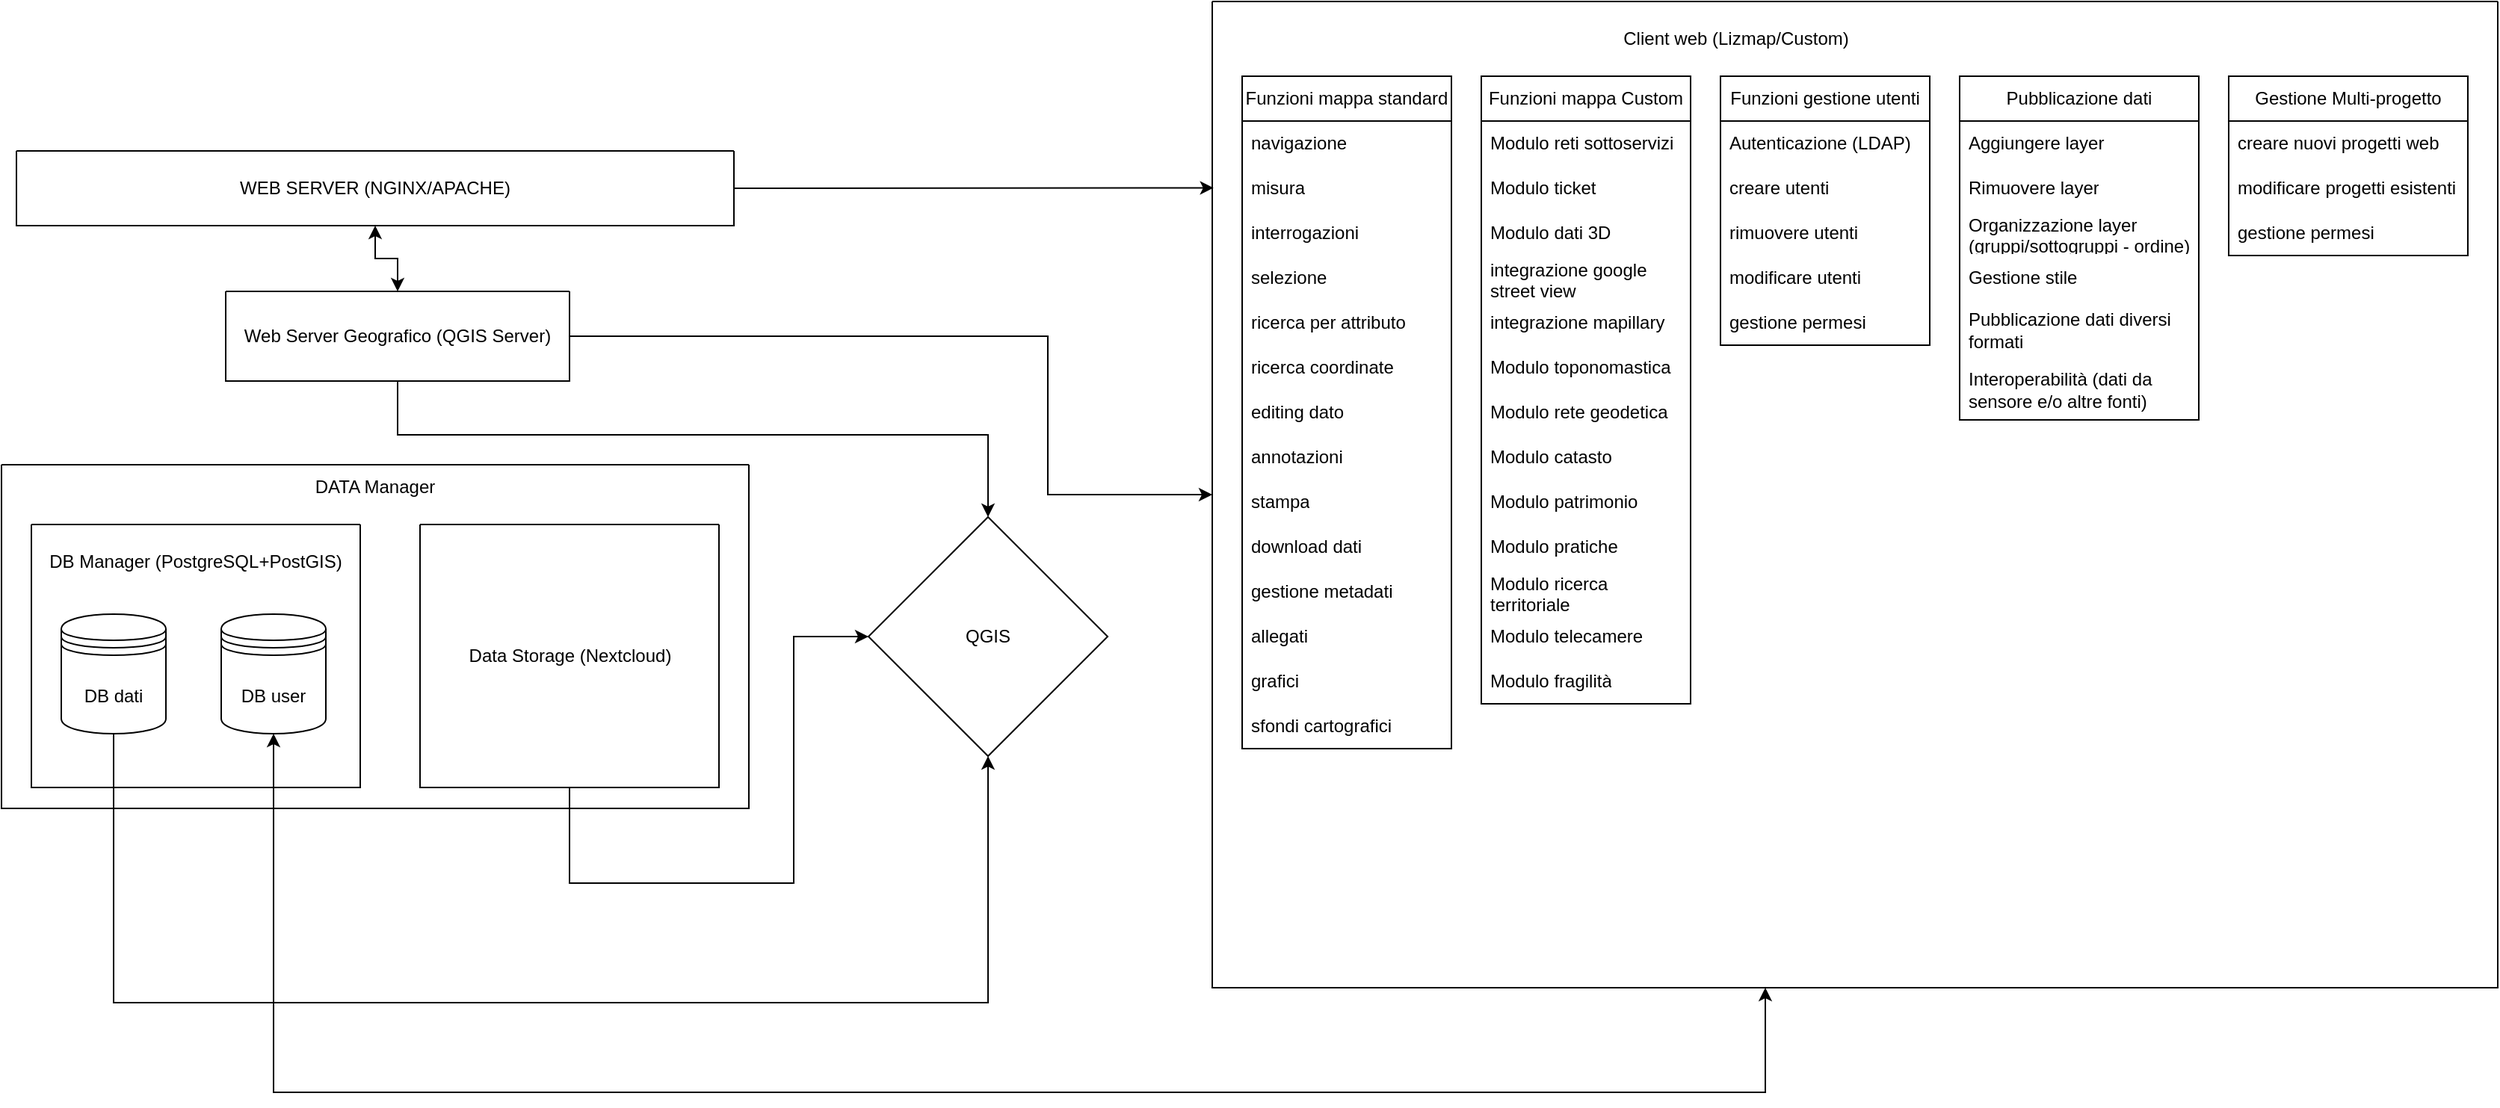 <mxfile version="24.0.2" type="github">
  <diagram name="Pagina-1" id="CSM-GVQvYuZcYAw68Tlw">
    <mxGraphModel dx="1793" dy="933" grid="1" gridSize="10" guides="1" tooltips="1" connect="1" arrows="1" fold="1" page="1" pageScale="1" pageWidth="827" pageHeight="1569" math="0" shadow="0">
      <root>
        <mxCell id="0" />
        <mxCell id="1" parent="0" />
        <mxCell id="Nl0qf8vSL4iAj1lwMg25-31" style="edgeStyle=orthogonalEdgeStyle;rounded=0;orthogonalLoop=1;jettySize=auto;html=1;exitX=0.5;exitY=1;exitDx=0;exitDy=0;entryX=0.5;entryY=0;entryDx=0;entryDy=0;startArrow=classic;startFill=1;" edge="1" parent="1" source="Nl0qf8vSL4iAj1lwMg25-1" target="Nl0qf8vSL4iAj1lwMg25-10">
          <mxGeometry relative="1" as="geometry" />
        </mxCell>
        <mxCell id="Nl0qf8vSL4iAj1lwMg25-1" value="" style="swimlane;startSize=0;" vertex="1" parent="1">
          <mxGeometry x="80" y="140" width="480" height="50" as="geometry">
            <mxRectangle x="40" y="40" width="50" height="40" as="alternateBounds" />
          </mxGeometry>
        </mxCell>
        <mxCell id="Nl0qf8vSL4iAj1lwMg25-2" value="WEB SERVER (NGINX/APACHE)" style="text;html=1;align=center;verticalAlign=middle;whiteSpace=wrap;rounded=0;" vertex="1" parent="Nl0qf8vSL4iAj1lwMg25-1">
          <mxGeometry x="10" y="10" width="460" height="30" as="geometry" />
        </mxCell>
        <mxCell id="Nl0qf8vSL4iAj1lwMg25-26" style="edgeStyle=orthogonalEdgeStyle;rounded=0;orthogonalLoop=1;jettySize=auto;html=1;exitX=0.5;exitY=1;exitDx=0;exitDy=0;entryX=0.5;entryY=0;entryDx=0;entryDy=0;" edge="1" parent="1" source="Nl0qf8vSL4iAj1lwMg25-10" target="Nl0qf8vSL4iAj1lwMg25-23">
          <mxGeometry relative="1" as="geometry">
            <Array as="points">
              <mxPoint x="335" y="330" />
              <mxPoint x="730" y="330" />
            </Array>
          </mxGeometry>
        </mxCell>
        <mxCell id="Nl0qf8vSL4iAj1lwMg25-27" style="edgeStyle=orthogonalEdgeStyle;rounded=0;orthogonalLoop=1;jettySize=auto;html=1;exitX=1;exitY=0.5;exitDx=0;exitDy=0;entryX=0;entryY=0.5;entryDx=0;entryDy=0;" edge="1" parent="1" source="Nl0qf8vSL4iAj1lwMg25-10" target="Nl0qf8vSL4iAj1lwMg25-21">
          <mxGeometry relative="1" as="geometry">
            <Array as="points">
              <mxPoint x="770" y="264" />
              <mxPoint x="770" y="370" />
            </Array>
          </mxGeometry>
        </mxCell>
        <mxCell id="Nl0qf8vSL4iAj1lwMg25-10" value="" style="swimlane;startSize=0;" vertex="1" parent="1">
          <mxGeometry x="220" y="234" width="230" height="60" as="geometry" />
        </mxCell>
        <mxCell id="Nl0qf8vSL4iAj1lwMg25-11" value="Web Server Geografico (QGIS Server)" style="text;html=1;align=center;verticalAlign=middle;whiteSpace=wrap;rounded=0;" vertex="1" parent="Nl0qf8vSL4iAj1lwMg25-10">
          <mxGeometry x="5" y="15" width="220" height="30" as="geometry" />
        </mxCell>
        <mxCell id="Nl0qf8vSL4iAj1lwMg25-19" value="" style="swimlane;startSize=0;" vertex="1" parent="1">
          <mxGeometry x="70" y="350" width="500" height="230" as="geometry" />
        </mxCell>
        <mxCell id="Nl0qf8vSL4iAj1lwMg25-18" value="" style="swimlane;startSize=0;" vertex="1" parent="Nl0qf8vSL4iAj1lwMg25-19">
          <mxGeometry x="280" y="40" width="200" height="176" as="geometry" />
        </mxCell>
        <mxCell id="Nl0qf8vSL4iAj1lwMg25-14" value="Data Storage (Nextcloud)" style="text;html=1;align=center;verticalAlign=middle;resizable=0;points=[];autosize=1;strokeColor=none;fillColor=none;" vertex="1" parent="Nl0qf8vSL4iAj1lwMg25-18">
          <mxGeometry x="20" y="73" width="160" height="30" as="geometry" />
        </mxCell>
        <mxCell id="Nl0qf8vSL4iAj1lwMg25-6" value="" style="swimlane;startSize=0;" vertex="1" parent="Nl0qf8vSL4iAj1lwMg25-19">
          <mxGeometry x="20" y="40" width="220" height="176" as="geometry" />
        </mxCell>
        <mxCell id="Nl0qf8vSL4iAj1lwMg25-3" value="" style="shape=datastore;whiteSpace=wrap;html=1;" vertex="1" parent="Nl0qf8vSL4iAj1lwMg25-6">
          <mxGeometry x="20" y="60" width="70" height="80" as="geometry" />
        </mxCell>
        <mxCell id="Nl0qf8vSL4iAj1lwMg25-4" value="DB dati" style="text;html=1;align=center;verticalAlign=middle;whiteSpace=wrap;rounded=0;" vertex="1" parent="Nl0qf8vSL4iAj1lwMg25-6">
          <mxGeometry x="25" y="100" width="60" height="30" as="geometry" />
        </mxCell>
        <mxCell id="Nl0qf8vSL4iAj1lwMg25-7" value="" style="shape=datastore;whiteSpace=wrap;html=1;" vertex="1" parent="Nl0qf8vSL4iAj1lwMg25-6">
          <mxGeometry x="127" y="60" width="70" height="80" as="geometry" />
        </mxCell>
        <mxCell id="Nl0qf8vSL4iAj1lwMg25-8" value="DB user" style="text;html=1;align=center;verticalAlign=middle;whiteSpace=wrap;rounded=0;" vertex="1" parent="Nl0qf8vSL4iAj1lwMg25-6">
          <mxGeometry x="132" y="100" width="60" height="30" as="geometry" />
        </mxCell>
        <mxCell id="Nl0qf8vSL4iAj1lwMg25-9" value="DB Manager (PostgreSQL+PostGIS)" style="text;html=1;align=center;verticalAlign=middle;whiteSpace=wrap;rounded=0;" vertex="1" parent="Nl0qf8vSL4iAj1lwMg25-6">
          <mxGeometry x="10" y="10" width="200" height="30" as="geometry" />
        </mxCell>
        <mxCell id="Nl0qf8vSL4iAj1lwMg25-20" value="DATA Manager" style="text;html=1;align=center;verticalAlign=middle;whiteSpace=wrap;rounded=0;" vertex="1" parent="Nl0qf8vSL4iAj1lwMg25-19">
          <mxGeometry x="185" width="130" height="30" as="geometry" />
        </mxCell>
        <mxCell id="Nl0qf8vSL4iAj1lwMg25-21" value="" style="swimlane;startSize=0;" vertex="1" parent="1">
          <mxGeometry x="880" y="40" width="860" height="660" as="geometry" />
        </mxCell>
        <mxCell id="Nl0qf8vSL4iAj1lwMg25-22" value="Client web (Lizmap/Custom)" style="text;html=1;align=center;verticalAlign=middle;resizable=0;points=[];autosize=1;strokeColor=none;fillColor=none;" vertex="1" parent="Nl0qf8vSL4iAj1lwMg25-21">
          <mxGeometry x="265" y="10" width="170" height="30" as="geometry" />
        </mxCell>
        <mxCell id="Nl0qf8vSL4iAj1lwMg25-32" value="Funzioni mappa standard" style="swimlane;fontStyle=0;childLayout=stackLayout;horizontal=1;startSize=30;horizontalStack=0;resizeParent=1;resizeParentMax=0;resizeLast=0;collapsible=1;marginBottom=0;whiteSpace=wrap;html=1;" vertex="1" parent="Nl0qf8vSL4iAj1lwMg25-21">
          <mxGeometry x="20" y="50" width="140" height="450" as="geometry" />
        </mxCell>
        <mxCell id="Nl0qf8vSL4iAj1lwMg25-33" value="navigazione" style="text;strokeColor=none;fillColor=none;align=left;verticalAlign=middle;spacingLeft=4;spacingRight=4;overflow=hidden;points=[[0,0.5],[1,0.5]];portConstraint=eastwest;rotatable=0;whiteSpace=wrap;html=1;" vertex="1" parent="Nl0qf8vSL4iAj1lwMg25-32">
          <mxGeometry y="30" width="140" height="30" as="geometry" />
        </mxCell>
        <mxCell id="Nl0qf8vSL4iAj1lwMg25-34" value="misura" style="text;strokeColor=none;fillColor=none;align=left;verticalAlign=middle;spacingLeft=4;spacingRight=4;overflow=hidden;points=[[0,0.5],[1,0.5]];portConstraint=eastwest;rotatable=0;whiteSpace=wrap;html=1;" vertex="1" parent="Nl0qf8vSL4iAj1lwMg25-32">
          <mxGeometry y="60" width="140" height="30" as="geometry" />
        </mxCell>
        <mxCell id="Nl0qf8vSL4iAj1lwMg25-37" value="interrogazioni" style="text;strokeColor=none;fillColor=none;align=left;verticalAlign=middle;spacingLeft=4;spacingRight=4;overflow=hidden;points=[[0,0.5],[1,0.5]];portConstraint=eastwest;rotatable=0;whiteSpace=wrap;html=1;" vertex="1" parent="Nl0qf8vSL4iAj1lwMg25-32">
          <mxGeometry y="90" width="140" height="30" as="geometry" />
        </mxCell>
        <mxCell id="Nl0qf8vSL4iAj1lwMg25-38" value="selezione" style="text;strokeColor=none;fillColor=none;align=left;verticalAlign=middle;spacingLeft=4;spacingRight=4;overflow=hidden;points=[[0,0.5],[1,0.5]];portConstraint=eastwest;rotatable=0;whiteSpace=wrap;html=1;" vertex="1" parent="Nl0qf8vSL4iAj1lwMg25-32">
          <mxGeometry y="120" width="140" height="30" as="geometry" />
        </mxCell>
        <mxCell id="Nl0qf8vSL4iAj1lwMg25-39" value="ricerca per attributo" style="text;strokeColor=none;fillColor=none;align=left;verticalAlign=middle;spacingLeft=4;spacingRight=4;overflow=hidden;points=[[0,0.5],[1,0.5]];portConstraint=eastwest;rotatable=0;whiteSpace=wrap;html=1;" vertex="1" parent="Nl0qf8vSL4iAj1lwMg25-32">
          <mxGeometry y="150" width="140" height="30" as="geometry" />
        </mxCell>
        <mxCell id="Nl0qf8vSL4iAj1lwMg25-40" value="ricerca coordinate" style="text;strokeColor=none;fillColor=none;align=left;verticalAlign=middle;spacingLeft=4;spacingRight=4;overflow=hidden;points=[[0,0.5],[1,0.5]];portConstraint=eastwest;rotatable=0;whiteSpace=wrap;html=1;" vertex="1" parent="Nl0qf8vSL4iAj1lwMg25-32">
          <mxGeometry y="180" width="140" height="30" as="geometry" />
        </mxCell>
        <mxCell id="Nl0qf8vSL4iAj1lwMg25-42" value="editing dato" style="text;strokeColor=none;fillColor=none;align=left;verticalAlign=middle;spacingLeft=4;spacingRight=4;overflow=hidden;points=[[0,0.5],[1,0.5]];portConstraint=eastwest;rotatable=0;whiteSpace=wrap;html=1;" vertex="1" parent="Nl0qf8vSL4iAj1lwMg25-32">
          <mxGeometry y="210" width="140" height="30" as="geometry" />
        </mxCell>
        <mxCell id="Nl0qf8vSL4iAj1lwMg25-43" value="annotazioni" style="text;strokeColor=none;fillColor=none;align=left;verticalAlign=middle;spacingLeft=4;spacingRight=4;overflow=hidden;points=[[0,0.5],[1,0.5]];portConstraint=eastwest;rotatable=0;whiteSpace=wrap;html=1;" vertex="1" parent="Nl0qf8vSL4iAj1lwMg25-32">
          <mxGeometry y="240" width="140" height="30" as="geometry" />
        </mxCell>
        <mxCell id="Nl0qf8vSL4iAj1lwMg25-44" value="stampa" style="text;strokeColor=none;fillColor=none;align=left;verticalAlign=middle;spacingLeft=4;spacingRight=4;overflow=hidden;points=[[0,0.5],[1,0.5]];portConstraint=eastwest;rotatable=0;whiteSpace=wrap;html=1;" vertex="1" parent="Nl0qf8vSL4iAj1lwMg25-32">
          <mxGeometry y="270" width="140" height="30" as="geometry" />
        </mxCell>
        <mxCell id="Nl0qf8vSL4iAj1lwMg25-46" value="download dati" style="text;strokeColor=none;fillColor=none;align=left;verticalAlign=middle;spacingLeft=4;spacingRight=4;overflow=hidden;points=[[0,0.5],[1,0.5]];portConstraint=eastwest;rotatable=0;whiteSpace=wrap;html=1;" vertex="1" parent="Nl0qf8vSL4iAj1lwMg25-32">
          <mxGeometry y="300" width="140" height="30" as="geometry" />
        </mxCell>
        <mxCell id="Nl0qf8vSL4iAj1lwMg25-45" value="gestione metadati" style="text;strokeColor=none;fillColor=none;align=left;verticalAlign=middle;spacingLeft=4;spacingRight=4;overflow=hidden;points=[[0,0.5],[1,0.5]];portConstraint=eastwest;rotatable=0;whiteSpace=wrap;html=1;" vertex="1" parent="Nl0qf8vSL4iAj1lwMg25-32">
          <mxGeometry y="330" width="140" height="30" as="geometry" />
        </mxCell>
        <mxCell id="Nl0qf8vSL4iAj1lwMg25-35" value="allegati" style="text;strokeColor=none;fillColor=none;align=left;verticalAlign=middle;spacingLeft=4;spacingRight=4;overflow=hidden;points=[[0,0.5],[1,0.5]];portConstraint=eastwest;rotatable=0;whiteSpace=wrap;html=1;" vertex="1" parent="Nl0qf8vSL4iAj1lwMg25-32">
          <mxGeometry y="360" width="140" height="30" as="geometry" />
        </mxCell>
        <mxCell id="Nl0qf8vSL4iAj1lwMg25-61" value="grafici" style="text;strokeColor=none;fillColor=none;align=left;verticalAlign=middle;spacingLeft=4;spacingRight=4;overflow=hidden;points=[[0,0.5],[1,0.5]];portConstraint=eastwest;rotatable=0;whiteSpace=wrap;html=1;" vertex="1" parent="Nl0qf8vSL4iAj1lwMg25-32">
          <mxGeometry y="390" width="140" height="30" as="geometry" />
        </mxCell>
        <mxCell id="Nl0qf8vSL4iAj1lwMg25-71" value="sfondi cartografici" style="text;strokeColor=none;fillColor=none;align=left;verticalAlign=middle;spacingLeft=4;spacingRight=4;overflow=hidden;points=[[0,0.5],[1,0.5]];portConstraint=eastwest;rotatable=0;whiteSpace=wrap;html=1;" vertex="1" parent="Nl0qf8vSL4iAj1lwMg25-32">
          <mxGeometry y="420" width="140" height="30" as="geometry" />
        </mxCell>
        <mxCell id="Nl0qf8vSL4iAj1lwMg25-47" value="Funzioni gestione utenti" style="swimlane;fontStyle=0;childLayout=stackLayout;horizontal=1;startSize=30;horizontalStack=0;resizeParent=1;resizeParentMax=0;resizeLast=0;collapsible=1;marginBottom=0;whiteSpace=wrap;html=1;" vertex="1" parent="Nl0qf8vSL4iAj1lwMg25-21">
          <mxGeometry x="340" y="50" width="140" height="180" as="geometry" />
        </mxCell>
        <mxCell id="Nl0qf8vSL4iAj1lwMg25-64" value="Autenticazione (LDAP)" style="text;strokeColor=none;fillColor=none;align=left;verticalAlign=middle;spacingLeft=4;spacingRight=4;overflow=hidden;points=[[0,0.5],[1,0.5]];portConstraint=eastwest;rotatable=0;whiteSpace=wrap;html=1;" vertex="1" parent="Nl0qf8vSL4iAj1lwMg25-47">
          <mxGeometry y="30" width="140" height="30" as="geometry" />
        </mxCell>
        <mxCell id="Nl0qf8vSL4iAj1lwMg25-48" value="creare utenti" style="text;strokeColor=none;fillColor=none;align=left;verticalAlign=middle;spacingLeft=4;spacingRight=4;overflow=hidden;points=[[0,0.5],[1,0.5]];portConstraint=eastwest;rotatable=0;whiteSpace=wrap;html=1;" vertex="1" parent="Nl0qf8vSL4iAj1lwMg25-47">
          <mxGeometry y="60" width="140" height="30" as="geometry" />
        </mxCell>
        <mxCell id="Nl0qf8vSL4iAj1lwMg25-49" value="rimuovere utenti" style="text;strokeColor=none;fillColor=none;align=left;verticalAlign=middle;spacingLeft=4;spacingRight=4;overflow=hidden;points=[[0,0.5],[1,0.5]];portConstraint=eastwest;rotatable=0;whiteSpace=wrap;html=1;" vertex="1" parent="Nl0qf8vSL4iAj1lwMg25-47">
          <mxGeometry y="90" width="140" height="30" as="geometry" />
        </mxCell>
        <mxCell id="Nl0qf8vSL4iAj1lwMg25-51" value="modificare utenti" style="text;strokeColor=none;fillColor=none;align=left;verticalAlign=middle;spacingLeft=4;spacingRight=4;overflow=hidden;points=[[0,0.5],[1,0.5]];portConstraint=eastwest;rotatable=0;whiteSpace=wrap;html=1;" vertex="1" parent="Nl0qf8vSL4iAj1lwMg25-47">
          <mxGeometry y="120" width="140" height="30" as="geometry" />
        </mxCell>
        <mxCell id="Nl0qf8vSL4iAj1lwMg25-50" value="gestione permesi" style="text;strokeColor=none;fillColor=none;align=left;verticalAlign=middle;spacingLeft=4;spacingRight=4;overflow=hidden;points=[[0,0.5],[1,0.5]];portConstraint=eastwest;rotatable=0;whiteSpace=wrap;html=1;" vertex="1" parent="Nl0qf8vSL4iAj1lwMg25-47">
          <mxGeometry y="150" width="140" height="30" as="geometry" />
        </mxCell>
        <mxCell id="Nl0qf8vSL4iAj1lwMg25-52" value="Gestione Multi-progetto" style="swimlane;fontStyle=0;childLayout=stackLayout;horizontal=1;startSize=30;horizontalStack=0;resizeParent=1;resizeParentMax=0;resizeLast=0;collapsible=1;marginBottom=0;whiteSpace=wrap;html=1;" vertex="1" parent="Nl0qf8vSL4iAj1lwMg25-21">
          <mxGeometry x="680" y="50" width="160" height="120" as="geometry" />
        </mxCell>
        <mxCell id="Nl0qf8vSL4iAj1lwMg25-53" value="creare nuovi progetti web" style="text;strokeColor=none;fillColor=none;align=left;verticalAlign=middle;spacingLeft=4;spacingRight=4;overflow=hidden;points=[[0,0.5],[1,0.5]];portConstraint=eastwest;rotatable=0;whiteSpace=wrap;html=1;" vertex="1" parent="Nl0qf8vSL4iAj1lwMg25-52">
          <mxGeometry y="30" width="160" height="30" as="geometry" />
        </mxCell>
        <mxCell id="Nl0qf8vSL4iAj1lwMg25-54" value="modificare progetti esistenti" style="text;strokeColor=none;fillColor=none;align=left;verticalAlign=middle;spacingLeft=4;spacingRight=4;overflow=hidden;points=[[0,0.5],[1,0.5]];portConstraint=eastwest;rotatable=0;whiteSpace=wrap;html=1;" vertex="1" parent="Nl0qf8vSL4iAj1lwMg25-52">
          <mxGeometry y="60" width="160" height="30" as="geometry" />
        </mxCell>
        <mxCell id="Nl0qf8vSL4iAj1lwMg25-55" value="gestione permesi" style="text;strokeColor=none;fillColor=none;align=left;verticalAlign=middle;spacingLeft=4;spacingRight=4;overflow=hidden;points=[[0,0.5],[1,0.5]];portConstraint=eastwest;rotatable=0;whiteSpace=wrap;html=1;" vertex="1" parent="Nl0qf8vSL4iAj1lwMg25-52">
          <mxGeometry y="90" width="160" height="30" as="geometry" />
        </mxCell>
        <mxCell id="Nl0qf8vSL4iAj1lwMg25-56" value="Pubblicazione dati" style="swimlane;fontStyle=0;childLayout=stackLayout;horizontal=1;startSize=30;horizontalStack=0;resizeParent=1;resizeParentMax=0;resizeLast=0;collapsible=1;marginBottom=0;whiteSpace=wrap;html=1;" vertex="1" parent="Nl0qf8vSL4iAj1lwMg25-21">
          <mxGeometry x="500" y="50" width="160" height="230" as="geometry" />
        </mxCell>
        <mxCell id="Nl0qf8vSL4iAj1lwMg25-57" value="Aggiungere layer" style="text;strokeColor=none;fillColor=none;align=left;verticalAlign=middle;spacingLeft=4;spacingRight=4;overflow=hidden;points=[[0,0.5],[1,0.5]];portConstraint=eastwest;rotatable=0;whiteSpace=wrap;html=1;" vertex="1" parent="Nl0qf8vSL4iAj1lwMg25-56">
          <mxGeometry y="30" width="160" height="30" as="geometry" />
        </mxCell>
        <mxCell id="Nl0qf8vSL4iAj1lwMg25-58" value="Rimuovere layer" style="text;strokeColor=none;fillColor=none;align=left;verticalAlign=middle;spacingLeft=4;spacingRight=4;overflow=hidden;points=[[0,0.5],[1,0.5]];portConstraint=eastwest;rotatable=0;whiteSpace=wrap;html=1;" vertex="1" parent="Nl0qf8vSL4iAj1lwMg25-56">
          <mxGeometry y="60" width="160" height="30" as="geometry" />
        </mxCell>
        <mxCell id="Nl0qf8vSL4iAj1lwMg25-60" value="Organizzazione layer (gruppi/sottogruppi - ordine)" style="text;strokeColor=none;fillColor=none;align=left;verticalAlign=middle;spacingLeft=4;spacingRight=4;overflow=hidden;points=[[0,0.5],[1,0.5]];portConstraint=eastwest;rotatable=0;whiteSpace=wrap;html=1;" vertex="1" parent="Nl0qf8vSL4iAj1lwMg25-56">
          <mxGeometry y="90" width="160" height="30" as="geometry" />
        </mxCell>
        <mxCell id="Nl0qf8vSL4iAj1lwMg25-59" value="Gestione stile" style="text;strokeColor=none;fillColor=none;align=left;verticalAlign=middle;spacingLeft=4;spacingRight=4;overflow=hidden;points=[[0,0.5],[1,0.5]];portConstraint=eastwest;rotatable=0;whiteSpace=wrap;html=1;" vertex="1" parent="Nl0qf8vSL4iAj1lwMg25-56">
          <mxGeometry y="120" width="160" height="30" as="geometry" />
        </mxCell>
        <mxCell id="Nl0qf8vSL4iAj1lwMg25-63" value="Pubblicazione dati diversi formati" style="text;strokeColor=none;fillColor=none;align=left;verticalAlign=middle;spacingLeft=4;spacingRight=4;overflow=hidden;points=[[0,0.5],[1,0.5]];portConstraint=eastwest;rotatable=0;whiteSpace=wrap;html=1;" vertex="1" parent="Nl0qf8vSL4iAj1lwMg25-56">
          <mxGeometry y="150" width="160" height="40" as="geometry" />
        </mxCell>
        <mxCell id="Nl0qf8vSL4iAj1lwMg25-62" value="Interoperabilità (dati da sensore e/o altre fonti)" style="text;strokeColor=none;fillColor=none;align=left;verticalAlign=middle;spacingLeft=4;spacingRight=4;overflow=hidden;points=[[0,0.5],[1,0.5]];portConstraint=eastwest;rotatable=0;whiteSpace=wrap;html=1;" vertex="1" parent="Nl0qf8vSL4iAj1lwMg25-56">
          <mxGeometry y="190" width="160" height="40" as="geometry" />
        </mxCell>
        <mxCell id="Nl0qf8vSL4iAj1lwMg25-66" value="Funzioni mappa Custom" style="swimlane;fontStyle=0;childLayout=stackLayout;horizontal=1;startSize=30;horizontalStack=0;resizeParent=1;resizeParentMax=0;resizeLast=0;collapsible=1;marginBottom=0;whiteSpace=wrap;html=1;" vertex="1" parent="Nl0qf8vSL4iAj1lwMg25-21">
          <mxGeometry x="180" y="50" width="140" height="420" as="geometry" />
        </mxCell>
        <mxCell id="Nl0qf8vSL4iAj1lwMg25-67" value="Modulo reti sottoservizi" style="text;strokeColor=none;fillColor=none;align=left;verticalAlign=middle;spacingLeft=4;spacingRight=4;overflow=hidden;points=[[0,0.5],[1,0.5]];portConstraint=eastwest;rotatable=0;whiteSpace=wrap;html=1;" vertex="1" parent="Nl0qf8vSL4iAj1lwMg25-66">
          <mxGeometry y="30" width="140" height="30" as="geometry" />
        </mxCell>
        <mxCell id="Nl0qf8vSL4iAj1lwMg25-68" value="Modulo ticket" style="text;strokeColor=none;fillColor=none;align=left;verticalAlign=middle;spacingLeft=4;spacingRight=4;overflow=hidden;points=[[0,0.5],[1,0.5]];portConstraint=eastwest;rotatable=0;whiteSpace=wrap;html=1;" vertex="1" parent="Nl0qf8vSL4iAj1lwMg25-66">
          <mxGeometry y="60" width="140" height="30" as="geometry" />
        </mxCell>
        <mxCell id="Nl0qf8vSL4iAj1lwMg25-69" value="Modulo dati 3D" style="text;strokeColor=none;fillColor=none;align=left;verticalAlign=middle;spacingLeft=4;spacingRight=4;overflow=hidden;points=[[0,0.5],[1,0.5]];portConstraint=eastwest;rotatable=0;whiteSpace=wrap;html=1;" vertex="1" parent="Nl0qf8vSL4iAj1lwMg25-66">
          <mxGeometry y="90" width="140" height="30" as="geometry" />
        </mxCell>
        <mxCell id="Nl0qf8vSL4iAj1lwMg25-70" value="integrazione google street view" style="text;strokeColor=none;fillColor=none;align=left;verticalAlign=middle;spacingLeft=4;spacingRight=4;overflow=hidden;points=[[0,0.5],[1,0.5]];portConstraint=eastwest;rotatable=0;whiteSpace=wrap;html=1;" vertex="1" parent="Nl0qf8vSL4iAj1lwMg25-66">
          <mxGeometry y="120" width="140" height="30" as="geometry" />
        </mxCell>
        <mxCell id="Nl0qf8vSL4iAj1lwMg25-36" value="integrazione mapillary" style="text;strokeColor=none;fillColor=none;align=left;verticalAlign=middle;spacingLeft=4;spacingRight=4;overflow=hidden;points=[[0,0.5],[1,0.5]];portConstraint=eastwest;rotatable=0;whiteSpace=wrap;html=1;" vertex="1" parent="Nl0qf8vSL4iAj1lwMg25-66">
          <mxGeometry y="150" width="140" height="30" as="geometry" />
        </mxCell>
        <mxCell id="Nl0qf8vSL4iAj1lwMg25-72" value="Modulo toponomastica" style="text;strokeColor=none;fillColor=none;align=left;verticalAlign=middle;spacingLeft=4;spacingRight=4;overflow=hidden;points=[[0,0.5],[1,0.5]];portConstraint=eastwest;rotatable=0;whiteSpace=wrap;html=1;" vertex="1" parent="Nl0qf8vSL4iAj1lwMg25-66">
          <mxGeometry y="180" width="140" height="30" as="geometry" />
        </mxCell>
        <mxCell id="Nl0qf8vSL4iAj1lwMg25-74" value="Modulo rete geodetica" style="text;strokeColor=none;fillColor=none;align=left;verticalAlign=middle;spacingLeft=4;spacingRight=4;overflow=hidden;points=[[0,0.5],[1,0.5]];portConstraint=eastwest;rotatable=0;whiteSpace=wrap;html=1;" vertex="1" parent="Nl0qf8vSL4iAj1lwMg25-66">
          <mxGeometry y="210" width="140" height="30" as="geometry" />
        </mxCell>
        <mxCell id="Nl0qf8vSL4iAj1lwMg25-75" value="Modulo catasto" style="text;strokeColor=none;fillColor=none;align=left;verticalAlign=middle;spacingLeft=4;spacingRight=4;overflow=hidden;points=[[0,0.5],[1,0.5]];portConstraint=eastwest;rotatable=0;whiteSpace=wrap;html=1;" vertex="1" parent="Nl0qf8vSL4iAj1lwMg25-66">
          <mxGeometry y="240" width="140" height="30" as="geometry" />
        </mxCell>
        <mxCell id="Nl0qf8vSL4iAj1lwMg25-76" value="Modulo patrimonio" style="text;strokeColor=none;fillColor=none;align=left;verticalAlign=middle;spacingLeft=4;spacingRight=4;overflow=hidden;points=[[0,0.5],[1,0.5]];portConstraint=eastwest;rotatable=0;whiteSpace=wrap;html=1;" vertex="1" parent="Nl0qf8vSL4iAj1lwMg25-66">
          <mxGeometry y="270" width="140" height="30" as="geometry" />
        </mxCell>
        <mxCell id="Nl0qf8vSL4iAj1lwMg25-73" value="Modulo pratiche" style="text;strokeColor=none;fillColor=none;align=left;verticalAlign=middle;spacingLeft=4;spacingRight=4;overflow=hidden;points=[[0,0.5],[1,0.5]];portConstraint=eastwest;rotatable=0;whiteSpace=wrap;html=1;" vertex="1" parent="Nl0qf8vSL4iAj1lwMg25-66">
          <mxGeometry y="300" width="140" height="30" as="geometry" />
        </mxCell>
        <mxCell id="Nl0qf8vSL4iAj1lwMg25-77" value="Modulo ricerca territoriale" style="text;strokeColor=none;fillColor=none;align=left;verticalAlign=middle;spacingLeft=4;spacingRight=4;overflow=hidden;points=[[0,0.5],[1,0.5]];portConstraint=eastwest;rotatable=0;whiteSpace=wrap;html=1;" vertex="1" parent="Nl0qf8vSL4iAj1lwMg25-66">
          <mxGeometry y="330" width="140" height="30" as="geometry" />
        </mxCell>
        <mxCell id="Nl0qf8vSL4iAj1lwMg25-79" value="Modulo telecamere" style="text;strokeColor=none;fillColor=none;align=left;verticalAlign=middle;spacingLeft=4;spacingRight=4;overflow=hidden;points=[[0,0.5],[1,0.5]];portConstraint=eastwest;rotatable=0;whiteSpace=wrap;html=1;" vertex="1" parent="Nl0qf8vSL4iAj1lwMg25-66">
          <mxGeometry y="360" width="140" height="30" as="geometry" />
        </mxCell>
        <mxCell id="Nl0qf8vSL4iAj1lwMg25-78" value="Modulo fragilità" style="text;strokeColor=none;fillColor=none;align=left;verticalAlign=middle;spacingLeft=4;spacingRight=4;overflow=hidden;points=[[0,0.5],[1,0.5]];portConstraint=eastwest;rotatable=0;whiteSpace=wrap;html=1;" vertex="1" parent="Nl0qf8vSL4iAj1lwMg25-66">
          <mxGeometry y="390" width="140" height="30" as="geometry" />
        </mxCell>
        <mxCell id="Nl0qf8vSL4iAj1lwMg25-23" value="QGIS" style="rhombus;whiteSpace=wrap;html=1;" vertex="1" parent="1">
          <mxGeometry x="650" y="385" width="160" height="160" as="geometry" />
        </mxCell>
        <mxCell id="Nl0qf8vSL4iAj1lwMg25-24" style="edgeStyle=orthogonalEdgeStyle;rounded=0;orthogonalLoop=1;jettySize=auto;html=1;exitX=0.5;exitY=1;exitDx=0;exitDy=0;entryX=0.5;entryY=1;entryDx=0;entryDy=0;" edge="1" parent="1" source="Nl0qf8vSL4iAj1lwMg25-3" target="Nl0qf8vSL4iAj1lwMg25-23">
          <mxGeometry relative="1" as="geometry">
            <mxPoint x="710" y="740" as="targetPoint" />
            <Array as="points">
              <mxPoint x="145" y="710" />
              <mxPoint x="730" y="710" />
            </Array>
          </mxGeometry>
        </mxCell>
        <mxCell id="Nl0qf8vSL4iAj1lwMg25-28" style="edgeStyle=orthogonalEdgeStyle;rounded=0;orthogonalLoop=1;jettySize=auto;html=1;exitX=0.5;exitY=1;exitDx=0;exitDy=0;" edge="1" parent="1" source="Nl0qf8vSL4iAj1lwMg25-18" target="Nl0qf8vSL4iAj1lwMg25-23">
          <mxGeometry relative="1" as="geometry">
            <Array as="points">
              <mxPoint x="450" y="630" />
              <mxPoint x="600" y="630" />
              <mxPoint x="600" y="465" />
            </Array>
          </mxGeometry>
        </mxCell>
        <mxCell id="Nl0qf8vSL4iAj1lwMg25-29" style="edgeStyle=orthogonalEdgeStyle;rounded=0;orthogonalLoop=1;jettySize=auto;html=1;exitX=0.5;exitY=1;exitDx=0;exitDy=0;startArrow=classic;startFill=1;" edge="1" parent="1" source="Nl0qf8vSL4iAj1lwMg25-7">
          <mxGeometry relative="1" as="geometry">
            <mxPoint x="1250" y="700" as="targetPoint" />
            <Array as="points">
              <mxPoint x="252" y="770" />
              <mxPoint x="1250" y="770" />
            </Array>
          </mxGeometry>
        </mxCell>
        <mxCell id="Nl0qf8vSL4iAj1lwMg25-65" style="edgeStyle=none;rounded=0;orthogonalLoop=1;jettySize=auto;html=1;exitX=1;exitY=0.5;exitDx=0;exitDy=0;entryX=0.001;entryY=0.189;entryDx=0;entryDy=0;entryPerimeter=0;startArrow=none;startFill=0;" edge="1" parent="1" source="Nl0qf8vSL4iAj1lwMg25-1" target="Nl0qf8vSL4iAj1lwMg25-21">
          <mxGeometry relative="1" as="geometry" />
        </mxCell>
      </root>
    </mxGraphModel>
  </diagram>
</mxfile>
